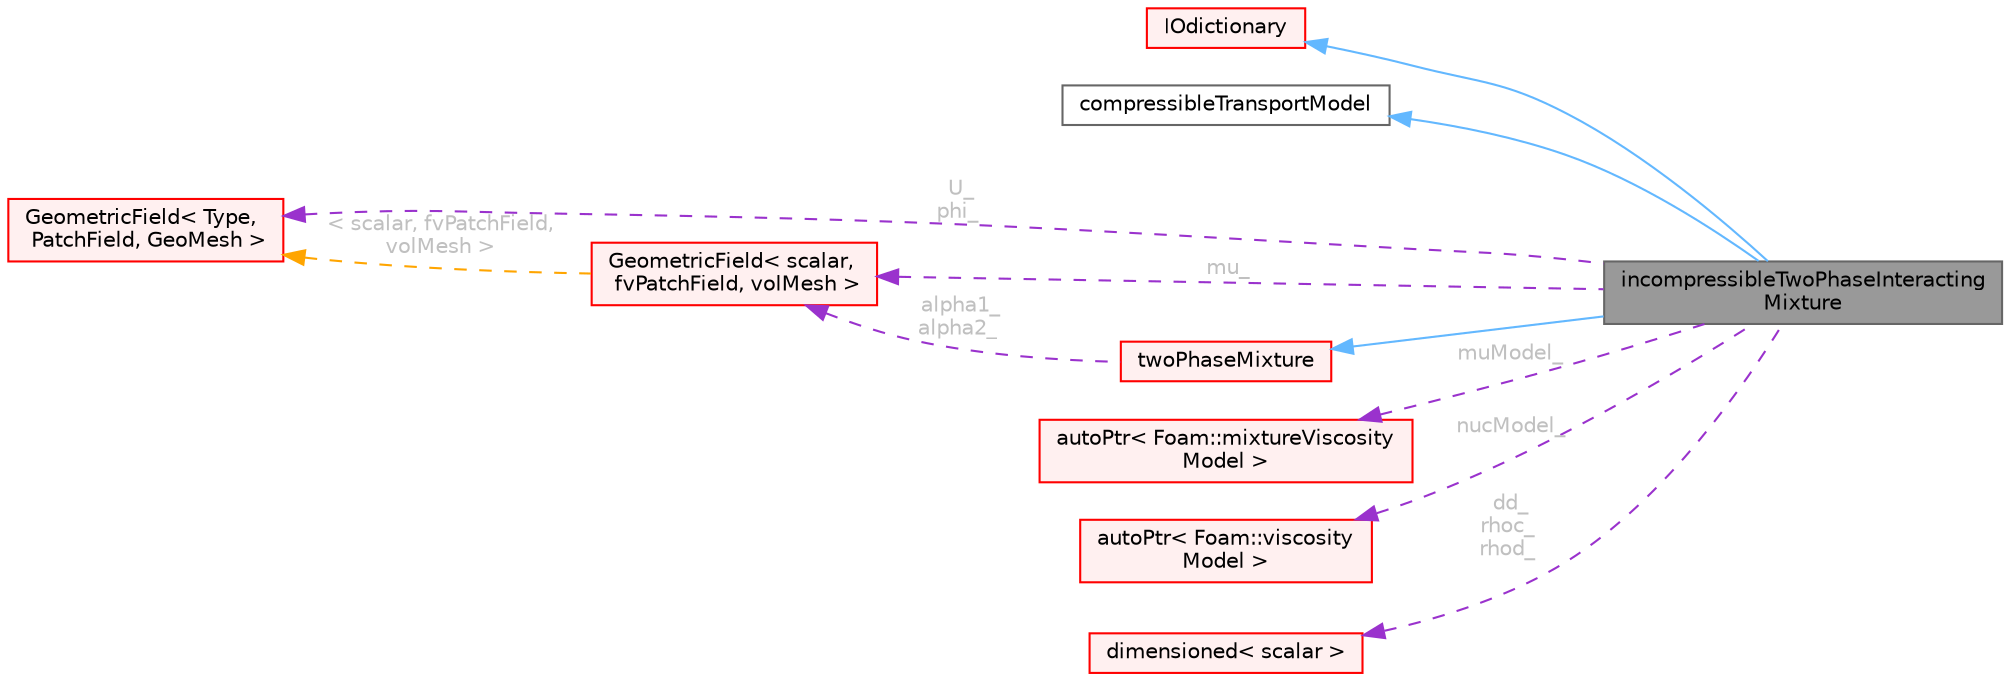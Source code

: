 digraph "incompressibleTwoPhaseInteractingMixture"
{
 // LATEX_PDF_SIZE
  bgcolor="transparent";
  edge [fontname=Helvetica,fontsize=10,labelfontname=Helvetica,labelfontsize=10];
  node [fontname=Helvetica,fontsize=10,shape=box,height=0.2,width=0.4];
  rankdir="LR";
  Node1 [id="Node000001",label="incompressibleTwoPhaseInteracting\lMixture",height=0.2,width=0.4,color="gray40", fillcolor="grey60", style="filled", fontcolor="black",tooltip="A two-phase incompressible transportModel for interacting phases requiring the direct evaluation of t..."];
  Node2 -> Node1 [id="edge1_Node000001_Node000002",dir="back",color="steelblue1",style="solid",tooltip=" "];
  Node2 [id="Node000002",label="IOdictionary",height=0.2,width=0.4,color="red", fillcolor="#FFF0F0", style="filled",URL="$classFoam_1_1IOdictionary.html",tooltip="IOdictionary is derived from dictionary and IOobject to give the dictionary automatic IO functionalit..."];
  Node15 -> Node1 [id="edge2_Node000001_Node000015",dir="back",color="steelblue1",style="solid",tooltip=" "];
  Node15 [id="Node000015",label="compressibleTransportModel",height=0.2,width=0.4,color="gray40", fillcolor="white", style="filled",URL="$classFoam_1_1compressibleTransportModel.html",tooltip="Base-class for all transport models used by the compressible turbulence models."];
  Node16 -> Node1 [id="edge3_Node000001_Node000016",dir="back",color="steelblue1",style="solid",tooltip=" "];
  Node16 [id="Node000016",label="twoPhaseMixture",height=0.2,width=0.4,color="red", fillcolor="#FFF0F0", style="filled",URL="$classFoam_1_1twoPhaseMixture.html",tooltip="A two-phase mixture model."];
  Node20 -> Node16 [id="edge4_Node000016_Node000020",dir="back",color="darkorchid3",style="dashed",tooltip=" ",label=" alpha1_\nalpha2_",fontcolor="grey" ];
  Node20 [id="Node000020",label="GeometricField\< scalar,\l fvPatchField, volMesh \>",height=0.2,width=0.4,color="red", fillcolor="#FFF0F0", style="filled",URL="$classFoam_1_1GeometricField.html",tooltip=" "];
  Node29 -> Node20 [id="edge5_Node000020_Node000029",dir="back",color="orange",style="dashed",tooltip=" ",label=" \< scalar, fvPatchField,\l volMesh \>",fontcolor="grey" ];
  Node29 [id="Node000029",label="GeometricField\< Type,\l PatchField, GeoMesh \>",height=0.2,width=0.4,color="red", fillcolor="#FFF0F0", style="filled",URL="$classFoam_1_1GeometricField.html",tooltip="Generic GeometricField class."];
  Node31 -> Node1 [id="edge6_Node000001_Node000031",dir="back",color="darkorchid3",style="dashed",tooltip=" ",label=" muModel_",fontcolor="grey" ];
  Node31 [id="Node000031",label="autoPtr\< Foam::mixtureViscosity\lModel \>",height=0.2,width=0.4,color="red", fillcolor="#FFF0F0", style="filled",URL="$classFoam_1_1autoPtr.html",tooltip=" "];
  Node33 -> Node1 [id="edge7_Node000001_Node000033",dir="back",color="darkorchid3",style="dashed",tooltip=" ",label=" nucModel_",fontcolor="grey" ];
  Node33 [id="Node000033",label="autoPtr\< Foam::viscosity\lModel \>",height=0.2,width=0.4,color="red", fillcolor="#FFF0F0", style="filled",URL="$classFoam_1_1autoPtr.html",tooltip=" "];
  Node34 -> Node1 [id="edge8_Node000001_Node000034",dir="back",color="darkorchid3",style="dashed",tooltip=" ",label=" dd_\nrhoc_\nrhod_",fontcolor="grey" ];
  Node34 [id="Node000034",label="dimensioned\< scalar \>",height=0.2,width=0.4,color="red", fillcolor="#FFF0F0", style="filled",URL="$classFoam_1_1dimensioned.html",tooltip=" "];
  Node29 -> Node1 [id="edge9_Node000001_Node000029",dir="back",color="darkorchid3",style="dashed",tooltip=" ",label=" U_\nphi_",fontcolor="grey" ];
  Node20 -> Node1 [id="edge10_Node000001_Node000020",dir="back",color="darkorchid3",style="dashed",tooltip=" ",label=" mu_",fontcolor="grey" ];
}
